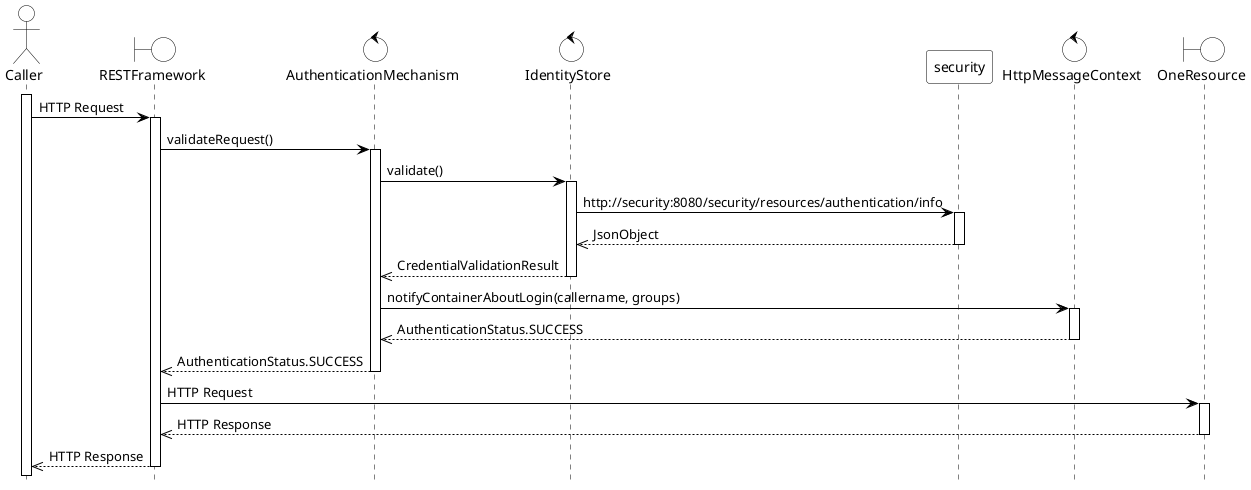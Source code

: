 @startuml

hide footbox

skinparam sequence {
    arrowColor black
    LifeLineBorderColor black
}

skinparam actor {
    backgroundColor white
    borderColor black
}

skinparam boundary {
    backgroundColor white
    borderColor black
}

skinparam control {
    backgroundColor white
    borderColor black
}

skinparam participant {
    backgroundColor white
    borderColor black
}

actor Caller
boundary RESTFramework
control AuthenticationMechanism
control IdentityStore
participant security
control HttpMessageContext
boundary OneResource

activate Caller

Caller -> RESTFramework : HTTP Request
activate RESTFramework

    RESTFramework -> AuthenticationMechanism : validateRequest()
    activate AuthenticationMechanism
        AuthenticationMechanism -> IdentityStore : validate()
        activate IdentityStore

            IdentityStore -> security : http://security:8080/security/resources/authentication/info
            activate security

            security -->> IdentityStore : JsonObject
            deactivate security

        IdentityStore -->> AuthenticationMechanism : CredentialValidationResult
        deactivate IdentityStore

        AuthenticationMechanism -> HttpMessageContext : notifyContainerAboutLogin(callername, groups)
        activate HttpMessageContext
        HttpMessageContext -->> AuthenticationMechanism : AuthenticationStatus.SUCCESS
        deactivate HttpMessageContext

    AuthenticationMechanism -->> RESTFramework : AuthenticationStatus.SUCCESS
    deactivate AuthenticationMechanism


    RESTFramework -> OneResource : HTTP Request
    activate OneResource

    OneResource -->> RESTFramework : HTTP Response
    deactivate OneResource

RESTFramework -->> Caller : HTTP Response
deactivate RESTFramework

@enduml